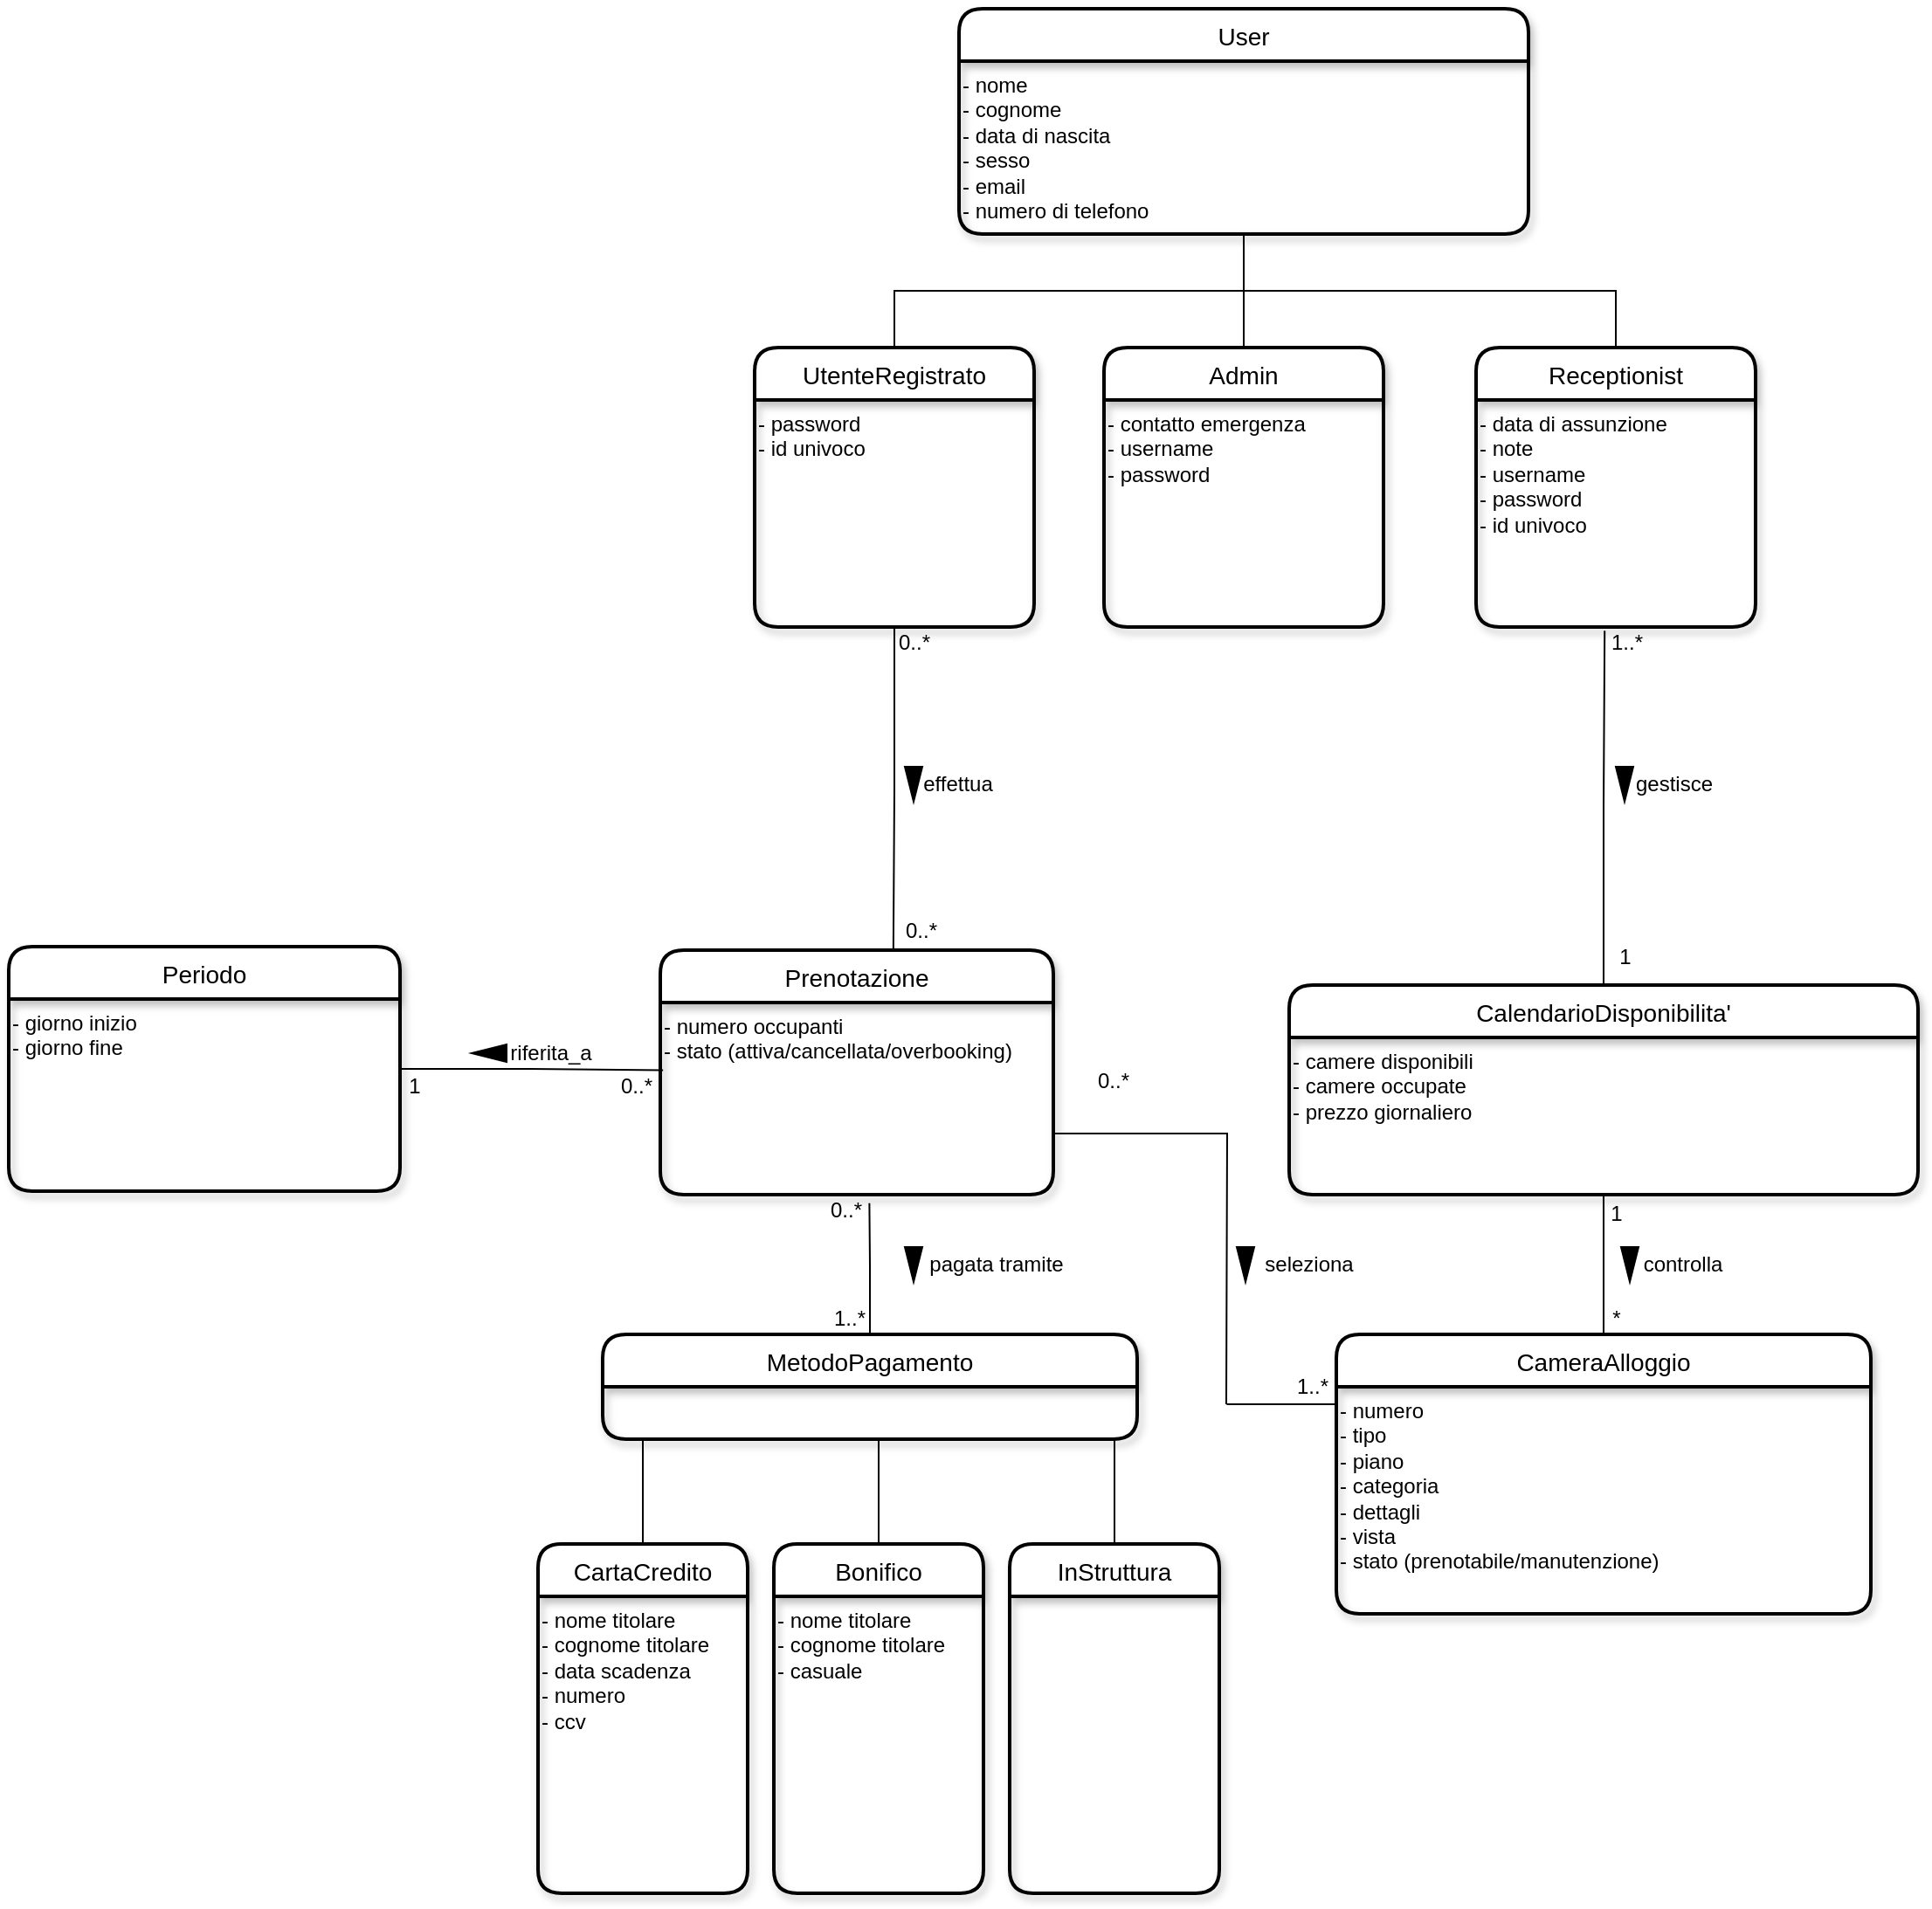 <mxfile version="17.4.6" type="github">
  <diagram id="Lk_EI4CYU3kLC5U5zO_d" name="Page-1">
    <mxGraphModel dx="1865" dy="553" grid="0" gridSize="10" guides="1" tooltips="1" connect="1" arrows="1" fold="1" page="1" pageScale="1" pageWidth="827" pageHeight="1169" background="none" math="0" shadow="0">
      <root>
        <mxCell id="0" />
        <mxCell id="1" parent="0" />
        <mxCell id="JeV1txEWlBGmem2Ouphh-2" value="User" style="swimlane;childLayout=stackLayout;horizontal=1;startSize=30;horizontalStack=0;rounded=1;fontSize=14;fontStyle=0;strokeWidth=2;resizeParent=0;resizeLast=1;shadow=1;dashed=0;align=center;gradientColor=none;" parent="1" vertex="1">
          <mxGeometry x="260" y="72" width="326" height="129" as="geometry">
            <mxRectangle x="334" y="40" width="70" height="30" as="alternateBounds" />
          </mxGeometry>
        </mxCell>
        <mxCell id="fF6uDWlk83DuF6IXU6-m-5" value="&lt;span&gt;- nome&lt;/span&gt;&lt;br&gt;&lt;span&gt;- cognome&lt;/span&gt;&lt;br&gt;&lt;span&gt;- data di nascita&lt;/span&gt;&lt;br&gt;&lt;span&gt;- sesso&lt;/span&gt;&lt;br&gt;&lt;span&gt;- email&lt;/span&gt;&lt;br&gt;&lt;span&gt;- numero di telefono&lt;/span&gt;" style="text;html=1;align=left;verticalAlign=top;resizable=0;points=[];autosize=1;strokeColor=none;fillColor=none;" parent="JeV1txEWlBGmem2Ouphh-2" vertex="1">
          <mxGeometry y="30" width="326" height="99" as="geometry" />
        </mxCell>
        <mxCell id="l8wX_0Qu8CBymqKlJUEb-30" style="edgeStyle=orthogonalEdgeStyle;rounded=0;orthogonalLoop=1;jettySize=auto;html=1;exitX=0.5;exitY=0;exitDx=0;exitDy=0;entryX=0.5;entryY=1;entryDx=0;entryDy=0;endArrow=none;endFill=0;" parent="1" source="JeV1txEWlBGmem2Ouphh-8" target="JeV1txEWlBGmem2Ouphh-2" edge="1">
          <mxGeometry relative="1" as="geometry" />
        </mxCell>
        <mxCell id="l8wX_0Qu8CBymqKlJUEb-31" style="edgeStyle=orthogonalEdgeStyle;rounded=0;orthogonalLoop=1;jettySize=auto;html=1;exitX=0.5;exitY=0;exitDx=0;exitDy=0;entryX=0.5;entryY=1;entryDx=0;entryDy=0;endArrow=none;endFill=0;" parent="1" source="JeV1txEWlBGmem2Ouphh-9" target="JeV1txEWlBGmem2Ouphh-2" edge="1">
          <mxGeometry relative="1" as="geometry" />
        </mxCell>
        <mxCell id="JeV1txEWlBGmem2Ouphh-9" value="Receptionist" style="swimlane;childLayout=stackLayout;horizontal=1;startSize=30;horizontalStack=0;rounded=1;fontSize=14;fontStyle=0;strokeWidth=2;resizeParent=0;resizeLast=1;shadow=1;dashed=0;align=center;gradientColor=none;" parent="1" vertex="1">
          <mxGeometry x="556" y="266" width="160" height="160" as="geometry" />
        </mxCell>
        <mxCell id="MB48RITWyxrm8_n9HD4J-6" value="- data di assunzione&lt;br&gt;- note&lt;br&gt;- username&lt;br&gt;- password&lt;br&gt;- id univoco" style="text;html=1;align=left;verticalAlign=top;resizable=0;points=[];autosize=1;strokeColor=none;fillColor=none;" parent="JeV1txEWlBGmem2Ouphh-9" vertex="1">
          <mxGeometry y="30" width="160" height="130" as="geometry" />
        </mxCell>
        <mxCell id="GMa8dljinRbpCNh-_MKq-25" style="edgeStyle=orthogonalEdgeStyle;rounded=0;orthogonalLoop=1;jettySize=auto;html=1;exitX=0.5;exitY=0;exitDx=0;exitDy=0;endArrow=none;endFill=0;" parent="1" source="JeV1txEWlBGmem2Ouphh-10" target="fF6uDWlk83DuF6IXU6-m-5" edge="1">
          <mxGeometry relative="1" as="geometry" />
        </mxCell>
        <mxCell id="JeV1txEWlBGmem2Ouphh-10" value="Admin" style="swimlane;childLayout=stackLayout;horizontal=1;startSize=30;horizontalStack=0;rounded=1;fontSize=14;fontStyle=0;strokeWidth=2;resizeParent=0;resizeLast=1;shadow=1;dashed=0;align=center;gradientColor=none;" parent="1" vertex="1">
          <mxGeometry x="343" y="266" width="160" height="160" as="geometry" />
        </mxCell>
        <mxCell id="MB48RITWyxrm8_n9HD4J-7" value="- contatto emergenza&lt;br&gt;- username&lt;br&gt;- password" style="text;html=1;align=left;verticalAlign=top;resizable=0;points=[];autosize=1;strokeColor=none;fillColor=none;" parent="JeV1txEWlBGmem2Ouphh-10" vertex="1">
          <mxGeometry y="30" width="160" height="130" as="geometry" />
        </mxCell>
        <mxCell id="GMa8dljinRbpCNh-_MKq-5" style="edgeStyle=orthogonalEdgeStyle;rounded=0;orthogonalLoop=1;jettySize=auto;html=1;exitX=0;exitY=0.25;exitDx=0;exitDy=0;endArrow=none;endFill=0;" parent="1" source="JeV1txEWlBGmem2Ouphh-17" edge="1">
          <mxGeometry relative="1" as="geometry">
            <mxPoint x="413.2" y="871" as="targetPoint" />
          </mxGeometry>
        </mxCell>
        <mxCell id="JeV1txEWlBGmem2Ouphh-17" value="CameraAlloggio" style="swimlane;childLayout=stackLayout;horizontal=1;startSize=30;horizontalStack=0;rounded=1;fontSize=14;fontStyle=0;strokeWidth=2;resizeParent=0;resizeLast=1;shadow=1;dashed=0;align=center;gradientColor=none;" parent="1" vertex="1">
          <mxGeometry x="476" y="831" width="306" height="160" as="geometry" />
        </mxCell>
        <mxCell id="l8wX_0Qu8CBymqKlJUEb-41" value="- numero&lt;br&gt;- tipo&amp;nbsp;&lt;br&gt;- piano&lt;br&gt;- categoria&lt;br&gt;- dettagli&lt;br&gt;- vista&lt;br&gt;- stato (prenotabile/manutenzione)" style="text;html=1;align=left;verticalAlign=top;resizable=0;points=[];autosize=1;strokeColor=none;fillColor=none;" parent="JeV1txEWlBGmem2Ouphh-17" vertex="1">
          <mxGeometry y="30" width="306" height="130" as="geometry" />
        </mxCell>
        <mxCell id="l8wX_0Qu8CBymqKlJUEb-38" style="edgeStyle=orthogonalEdgeStyle;rounded=0;orthogonalLoop=1;jettySize=auto;html=1;entryX=0.5;entryY=0;entryDx=0;entryDy=0;endArrow=none;endFill=0;" parent="1" source="JeV1txEWlBGmem2Ouphh-18" target="JeV1txEWlBGmem2Ouphh-17" edge="1">
          <mxGeometry relative="1" as="geometry" />
        </mxCell>
        <mxCell id="GMa8dljinRbpCNh-_MKq-24" style="edgeStyle=orthogonalEdgeStyle;rounded=0;orthogonalLoop=1;jettySize=auto;html=1;exitX=0.5;exitY=0;exitDx=0;exitDy=0;entryX=0.46;entryY=1.016;entryDx=0;entryDy=0;entryPerimeter=0;endArrow=none;endFill=0;" parent="1" source="JeV1txEWlBGmem2Ouphh-18" target="MB48RITWyxrm8_n9HD4J-6" edge="1">
          <mxGeometry relative="1" as="geometry" />
        </mxCell>
        <mxCell id="JeV1txEWlBGmem2Ouphh-18" value="CalendarioDisponibilita&#39;" style="swimlane;childLayout=stackLayout;horizontal=1;startSize=30;horizontalStack=0;rounded=1;fontSize=14;fontStyle=0;strokeWidth=2;resizeParent=0;resizeLast=1;shadow=1;dashed=0;align=center;gradientColor=none;" parent="1" vertex="1">
          <mxGeometry x="449" y="631" width="360" height="120" as="geometry">
            <mxRectangle x="440" y="520" width="180" height="30" as="alternateBounds" />
          </mxGeometry>
        </mxCell>
        <mxCell id="l8wX_0Qu8CBymqKlJUEb-42" value="- camere disponibili&lt;br&gt;- camere occupate&lt;br&gt;- prezzo giornaliero" style="text;html=1;align=left;verticalAlign=top;resizable=0;points=[];autosize=1;strokeColor=none;fillColor=none;" parent="JeV1txEWlBGmem2Ouphh-18" vertex="1">
          <mxGeometry y="30" width="360" height="90" as="geometry" />
        </mxCell>
        <mxCell id="GMa8dljinRbpCNh-_MKq-1" style="edgeStyle=orthogonalEdgeStyle;rounded=0;orthogonalLoop=1;jettySize=auto;html=1;exitX=1;exitY=0.75;exitDx=0;exitDy=0;endArrow=none;endFill=0;" parent="1" source="JeV1txEWlBGmem2Ouphh-80" edge="1">
          <mxGeometry relative="1" as="geometry">
            <mxPoint x="413" y="871" as="targetPoint" />
          </mxGeometry>
        </mxCell>
        <mxCell id="JeV1txEWlBGmem2Ouphh-80" value="Prenotazione" style="swimlane;childLayout=stackLayout;horizontal=1;startSize=30;horizontalStack=0;rounded=1;fontSize=14;fontStyle=0;strokeWidth=2;resizeParent=0;resizeLast=1;shadow=1;dashed=0;align=center;gradientColor=none;" parent="1" vertex="1">
          <mxGeometry x="89" y="611" width="225" height="140" as="geometry" />
        </mxCell>
        <mxCell id="l8wX_0Qu8CBymqKlJUEb-43" value="- numero occupanti&lt;br&gt;- stato (attiva/cancellata/overbooking)" style="text;html=1;align=left;verticalAlign=top;resizable=0;points=[];autosize=1;strokeColor=none;fillColor=none;" parent="JeV1txEWlBGmem2Ouphh-80" vertex="1">
          <mxGeometry y="30" width="225" height="110" as="geometry" />
        </mxCell>
        <mxCell id="l8wX_0Qu8CBymqKlJUEb-3" value="" style="triangle;whiteSpace=wrap;html=1;direction=south;fillColor=#000000;" parent="1" vertex="1">
          <mxGeometry x="229" y="506" width="10" height="20" as="geometry" />
        </mxCell>
        <mxCell id="l8wX_0Qu8CBymqKlJUEb-4" value="effettua" style="text;html=1;align=center;verticalAlign=middle;resizable=0;points=[];autosize=1;strokeColor=none;fillColor=none;" parent="1" vertex="1">
          <mxGeometry x="229" y="506" width="60" height="20" as="geometry" />
        </mxCell>
        <mxCell id="l8wX_0Qu8CBymqKlJUEb-45" style="edgeStyle=orthogonalEdgeStyle;rounded=0;orthogonalLoop=1;jettySize=auto;html=1;exitX=0.5;exitY=0;exitDx=0;exitDy=0;entryX=0.532;entryY=1.044;entryDx=0;entryDy=0;entryPerimeter=0;endArrow=none;endFill=0;" parent="1" source="l8wX_0Qu8CBymqKlJUEb-11" target="l8wX_0Qu8CBymqKlJUEb-43" edge="1">
          <mxGeometry relative="1" as="geometry" />
        </mxCell>
        <mxCell id="l8wX_0Qu8CBymqKlJUEb-11" value="MetodoPagamento" style="swimlane;childLayout=stackLayout;horizontal=1;startSize=30;horizontalStack=0;rounded=1;fontSize=14;fontStyle=0;strokeWidth=2;resizeParent=0;resizeLast=1;shadow=1;dashed=0;align=center;gradientColor=none;" parent="1" vertex="1">
          <mxGeometry x="56" y="831" width="306" height="60" as="geometry" />
        </mxCell>
        <mxCell id="l8wX_0Qu8CBymqKlJUEb-16" style="edgeStyle=orthogonalEdgeStyle;rounded=0;orthogonalLoop=1;jettySize=auto;html=1;exitX=0.5;exitY=0;exitDx=0;exitDy=0;endArrow=none;endFill=0;" parent="1" source="l8wX_0Qu8CBymqKlJUEb-12" edge="1">
          <mxGeometry relative="1" as="geometry">
            <mxPoint x="79" y="891" as="targetPoint" />
          </mxGeometry>
        </mxCell>
        <mxCell id="l8wX_0Qu8CBymqKlJUEb-12" value="CartaCredito" style="swimlane;childLayout=stackLayout;horizontal=1;startSize=30;horizontalStack=0;rounded=1;fontSize=14;fontStyle=0;strokeWidth=2;resizeParent=0;resizeLast=1;shadow=1;dashed=0;align=center;gradientColor=none;" parent="1" vertex="1">
          <mxGeometry x="19" y="951" width="120" height="200" as="geometry" />
        </mxCell>
        <mxCell id="l8wX_0Qu8CBymqKlJUEb-39" value="- nome titolare&lt;br&gt;- cognome titolare&lt;br&gt;- data scadenza&lt;br&gt;- numero&lt;br&gt;&lt;div&gt;&lt;span&gt;- ccv&lt;/span&gt;&lt;/div&gt;" style="text;html=1;align=left;verticalAlign=top;resizable=0;points=[];autosize=1;strokeColor=none;fillColor=none;" parent="l8wX_0Qu8CBymqKlJUEb-12" vertex="1">
          <mxGeometry y="30" width="120" height="170" as="geometry" />
        </mxCell>
        <mxCell id="l8wX_0Qu8CBymqKlJUEb-17" style="edgeStyle=orthogonalEdgeStyle;rounded=0;orthogonalLoop=1;jettySize=auto;html=1;exitX=0.5;exitY=0;exitDx=0;exitDy=0;endArrow=none;endFill=0;" parent="1" source="l8wX_0Qu8CBymqKlJUEb-13" edge="1">
          <mxGeometry relative="1" as="geometry">
            <mxPoint x="214" y="891" as="targetPoint" />
          </mxGeometry>
        </mxCell>
        <mxCell id="l8wX_0Qu8CBymqKlJUEb-13" value="Bonifico" style="swimlane;childLayout=stackLayout;horizontal=1;startSize=30;horizontalStack=0;rounded=1;fontSize=14;fontStyle=0;strokeWidth=2;resizeParent=0;resizeLast=1;shadow=1;dashed=0;align=center;gradientColor=none;" parent="1" vertex="1">
          <mxGeometry x="154" y="951" width="120" height="200" as="geometry" />
        </mxCell>
        <mxCell id="l8wX_0Qu8CBymqKlJUEb-40" value="- nome titolare&lt;br&gt;- cognome titolare&lt;br&gt;- casuale" style="text;html=1;align=left;verticalAlign=top;resizable=0;points=[];autosize=1;strokeColor=none;fillColor=none;" parent="l8wX_0Qu8CBymqKlJUEb-13" vertex="1">
          <mxGeometry y="30" width="120" height="170" as="geometry" />
        </mxCell>
        <mxCell id="l8wX_0Qu8CBymqKlJUEb-18" style="edgeStyle=orthogonalEdgeStyle;rounded=0;orthogonalLoop=1;jettySize=auto;html=1;exitX=0.5;exitY=0;exitDx=0;exitDy=0;endArrow=none;endFill=0;" parent="1" source="l8wX_0Qu8CBymqKlJUEb-14" edge="1">
          <mxGeometry relative="1" as="geometry">
            <mxPoint x="349" y="891" as="targetPoint" />
          </mxGeometry>
        </mxCell>
        <mxCell id="l8wX_0Qu8CBymqKlJUEb-14" value="InStruttura" style="swimlane;childLayout=stackLayout;horizontal=1;startSize=30;horizontalStack=0;rounded=1;fontSize=14;fontStyle=0;strokeWidth=2;resizeParent=0;resizeLast=1;shadow=1;dashed=0;align=center;gradientColor=none;" parent="1" vertex="1">
          <mxGeometry x="289" y="951" width="120" height="200" as="geometry" />
        </mxCell>
        <mxCell id="l8wX_0Qu8CBymqKlJUEb-21" value="" style="triangle;whiteSpace=wrap;html=1;direction=south;fillColor=#000000;" parent="1" vertex="1">
          <mxGeometry x="636" y="506" width="10" height="20" as="geometry" />
        </mxCell>
        <mxCell id="l8wX_0Qu8CBymqKlJUEb-22" value="gestisce" style="text;html=1;align=center;verticalAlign=middle;resizable=0;points=[];autosize=1;strokeColor=none;fillColor=none;" parent="1" vertex="1">
          <mxGeometry x="639" y="506" width="60" height="20" as="geometry" />
        </mxCell>
        <mxCell id="l8wX_0Qu8CBymqKlJUEb-25" value="" style="triangle;whiteSpace=wrap;html=1;direction=south;fillColor=#000000;" parent="1" vertex="1">
          <mxGeometry x="229" y="781" width="10" height="20" as="geometry" />
        </mxCell>
        <mxCell id="l8wX_0Qu8CBymqKlJUEb-26" value="pagata tramite" style="text;html=1;align=center;verticalAlign=middle;resizable=0;points=[];autosize=1;strokeColor=none;fillColor=none;" parent="1" vertex="1">
          <mxGeometry x="236" y="781" width="90" height="20" as="geometry" />
        </mxCell>
        <mxCell id="l8wX_0Qu8CBymqKlJUEb-33" value="" style="triangle;whiteSpace=wrap;html=1;direction=south;fillColor=#000000;rotation=90;" parent="1" vertex="1">
          <mxGeometry x="-14" y="660" width="10" height="20" as="geometry" />
        </mxCell>
        <mxCell id="l8wX_0Qu8CBymqKlJUEb-34" value="riferita_a" style="text;html=1;align=center;verticalAlign=middle;resizable=0;points=[];autosize=1;strokeColor=none;fillColor=none;" parent="1" vertex="1">
          <mxGeometry x="-4" y="660" width="60" height="20" as="geometry" />
        </mxCell>
        <mxCell id="l8wX_0Qu8CBymqKlJUEb-36" value="" style="triangle;whiteSpace=wrap;html=1;direction=south;fillColor=#000000;" parent="1" vertex="1">
          <mxGeometry x="639" y="781" width="10" height="20" as="geometry" />
        </mxCell>
        <mxCell id="l8wX_0Qu8CBymqKlJUEb-37" value="controlla" style="text;html=1;align=center;verticalAlign=middle;resizable=0;points=[];autosize=1;strokeColor=none;fillColor=none;" parent="1" vertex="1">
          <mxGeometry x="643.5" y="781" width="60" height="20" as="geometry" />
        </mxCell>
        <mxCell id="l8wX_0Qu8CBymqKlJUEb-53" value="0..*" style="text;html=1;align=center;verticalAlign=middle;resizable=0;points=[];autosize=1;strokeColor=none;fillColor=none;" parent="1" vertex="1">
          <mxGeometry x="220" y="426" width="28" height="18" as="geometry" />
        </mxCell>
        <mxCell id="l8wX_0Qu8CBymqKlJUEb-54" value="0..*" style="text;html=1;align=center;verticalAlign=middle;resizable=0;points=[];autosize=1;strokeColor=none;fillColor=none;" parent="1" vertex="1">
          <mxGeometry x="224" y="591" width="28" height="18" as="geometry" />
        </mxCell>
        <mxCell id="l8wX_0Qu8CBymqKlJUEb-55" value="1..*" style="text;html=1;align=center;verticalAlign=middle;resizable=0;points=[];autosize=1;strokeColor=none;fillColor=none;" parent="1" vertex="1">
          <mxGeometry x="628" y="426" width="28" height="18" as="geometry" />
        </mxCell>
        <mxCell id="l8wX_0Qu8CBymqKlJUEb-56" value="1" style="text;html=1;align=center;verticalAlign=middle;resizable=0;points=[];autosize=1;strokeColor=none;fillColor=none;" parent="1" vertex="1">
          <mxGeometry x="633" y="606" width="16" height="18" as="geometry" />
        </mxCell>
        <mxCell id="l8wX_0Qu8CBymqKlJUEb-57" value="0..*" style="text;html=1;align=center;verticalAlign=middle;resizable=0;points=[];autosize=1;strokeColor=none;fillColor=none;" parent="1" vertex="1">
          <mxGeometry x="181" y="751" width="28" height="18" as="geometry" />
        </mxCell>
        <mxCell id="l8wX_0Qu8CBymqKlJUEb-58" value="1..*" style="text;html=1;align=center;verticalAlign=middle;resizable=0;points=[];autosize=1;strokeColor=none;fillColor=none;" parent="1" vertex="1">
          <mxGeometry x="183" y="813" width="28" height="18" as="geometry" />
        </mxCell>
        <mxCell id="l8wX_0Qu8CBymqKlJUEb-59" value="0..*" style="text;html=1;align=center;verticalAlign=middle;resizable=0;points=[];autosize=1;strokeColor=none;fillColor=none;" parent="1" vertex="1">
          <mxGeometry x="61" y="680" width="28" height="18" as="geometry" />
        </mxCell>
        <mxCell id="l8wX_0Qu8CBymqKlJUEb-60" value="1" style="text;html=1;align=center;verticalAlign=middle;resizable=0;points=[];autosize=1;strokeColor=none;fillColor=none;" parent="1" vertex="1">
          <mxGeometry x="-60" y="680" width="16" height="18" as="geometry" />
        </mxCell>
        <mxCell id="l8wX_0Qu8CBymqKlJUEb-61" value="1" style="text;html=1;align=center;verticalAlign=middle;resizable=0;points=[];autosize=1;strokeColor=none;fillColor=none;" parent="1" vertex="1">
          <mxGeometry x="628" y="753" width="16" height="18" as="geometry" />
        </mxCell>
        <mxCell id="l8wX_0Qu8CBymqKlJUEb-62" value="*" style="text;html=1;align=center;verticalAlign=middle;resizable=0;points=[];autosize=1;strokeColor=none;fillColor=none;" parent="1" vertex="1">
          <mxGeometry x="628.5" y="813" width="15" height="18" as="geometry" />
        </mxCell>
        <mxCell id="fF6uDWlk83DuF6IXU6-m-2" style="edgeStyle=orthogonalEdgeStyle;rounded=0;orthogonalLoop=1;jettySize=auto;html=1;entryX=0.593;entryY=-0.001;entryDx=0;entryDy=0;entryPerimeter=0;endArrow=none;endFill=0;" parent="1" source="MB48RITWyxrm8_n9HD4J-2" target="JeV1txEWlBGmem2Ouphh-80" edge="1">
          <mxGeometry relative="1" as="geometry" />
        </mxCell>
        <mxCell id="JeV1txEWlBGmem2Ouphh-8" value="UtenteRegistrato" style="swimlane;childLayout=stackLayout;horizontal=1;startSize=30;horizontalStack=0;rounded=1;fontSize=14;fontStyle=0;strokeWidth=2;resizeParent=0;resizeLast=1;shadow=1;dashed=0;align=center;gradientColor=none;" parent="1" vertex="1">
          <mxGeometry x="143" y="266" width="160" height="160" as="geometry">
            <mxRectangle x="240" y="160" width="180" height="30" as="alternateBounds" />
          </mxGeometry>
        </mxCell>
        <mxCell id="MB48RITWyxrm8_n9HD4J-2" value="- password&lt;br&gt;- id univoco&lt;br&gt;&lt;div&gt;&lt;br&gt;&lt;/div&gt;" style="text;html=1;align=left;verticalAlign=top;resizable=0;points=[];autosize=1;strokeColor=none;fillColor=none;" parent="JeV1txEWlBGmem2Ouphh-8" vertex="1">
          <mxGeometry y="30" width="160" height="130" as="geometry" />
        </mxCell>
        <mxCell id="GMa8dljinRbpCNh-_MKq-3" value="" style="triangle;whiteSpace=wrap;html=1;direction=south;fillColor=#000000;" parent="1" vertex="1">
          <mxGeometry x="419" y="781" width="10" height="20" as="geometry" />
        </mxCell>
        <mxCell id="GMa8dljinRbpCNh-_MKq-4" value="seleziona" style="text;html=1;align=center;verticalAlign=middle;resizable=0;points=[];autosize=1;strokeColor=none;fillColor=none;" parent="1" vertex="1">
          <mxGeometry x="429" y="782" width="61" height="18" as="geometry" />
        </mxCell>
        <mxCell id="GMa8dljinRbpCNh-_MKq-6" value="0..*" style="text;html=1;align=center;verticalAlign=middle;resizable=0;points=[];autosize=1;strokeColor=none;fillColor=none;" parent="1" vertex="1">
          <mxGeometry x="334" y="677" width="28" height="18" as="geometry" />
        </mxCell>
        <mxCell id="GMa8dljinRbpCNh-_MKq-7" value="1..*" style="text;html=1;align=center;verticalAlign=middle;resizable=0;points=[];autosize=1;strokeColor=none;fillColor=none;" parent="1" vertex="1">
          <mxGeometry x="448" y="852" width="28" height="18" as="geometry" />
        </mxCell>
        <mxCell id="GMa8dljinRbpCNh-_MKq-23" style="edgeStyle=orthogonalEdgeStyle;rounded=0;orthogonalLoop=1;jettySize=auto;html=1;exitX=1;exitY=0.5;exitDx=0;exitDy=0;entryX=0.007;entryY=0.352;entryDx=0;entryDy=0;entryPerimeter=0;endArrow=none;endFill=0;" parent="1" source="GMa8dljinRbpCNh-_MKq-21" target="l8wX_0Qu8CBymqKlJUEb-43" edge="1">
          <mxGeometry relative="1" as="geometry" />
        </mxCell>
        <mxCell id="GMa8dljinRbpCNh-_MKq-21" value="Periodo" style="swimlane;childLayout=stackLayout;horizontal=1;startSize=30;horizontalStack=0;rounded=1;fontSize=14;fontStyle=0;strokeWidth=2;resizeParent=0;resizeLast=1;shadow=1;dashed=0;align=center;gradientColor=none;" parent="1" vertex="1">
          <mxGeometry x="-284" y="609" width="224" height="140" as="geometry" />
        </mxCell>
        <mxCell id="GMa8dljinRbpCNh-_MKq-22" value="- giorno inizio&lt;br&gt;- giorno fine" style="text;html=1;align=left;verticalAlign=top;resizable=0;points=[];autosize=1;strokeColor=none;fillColor=none;" parent="GMa8dljinRbpCNh-_MKq-21" vertex="1">
          <mxGeometry y="30" width="224" height="110" as="geometry" />
        </mxCell>
      </root>
    </mxGraphModel>
  </diagram>
</mxfile>
